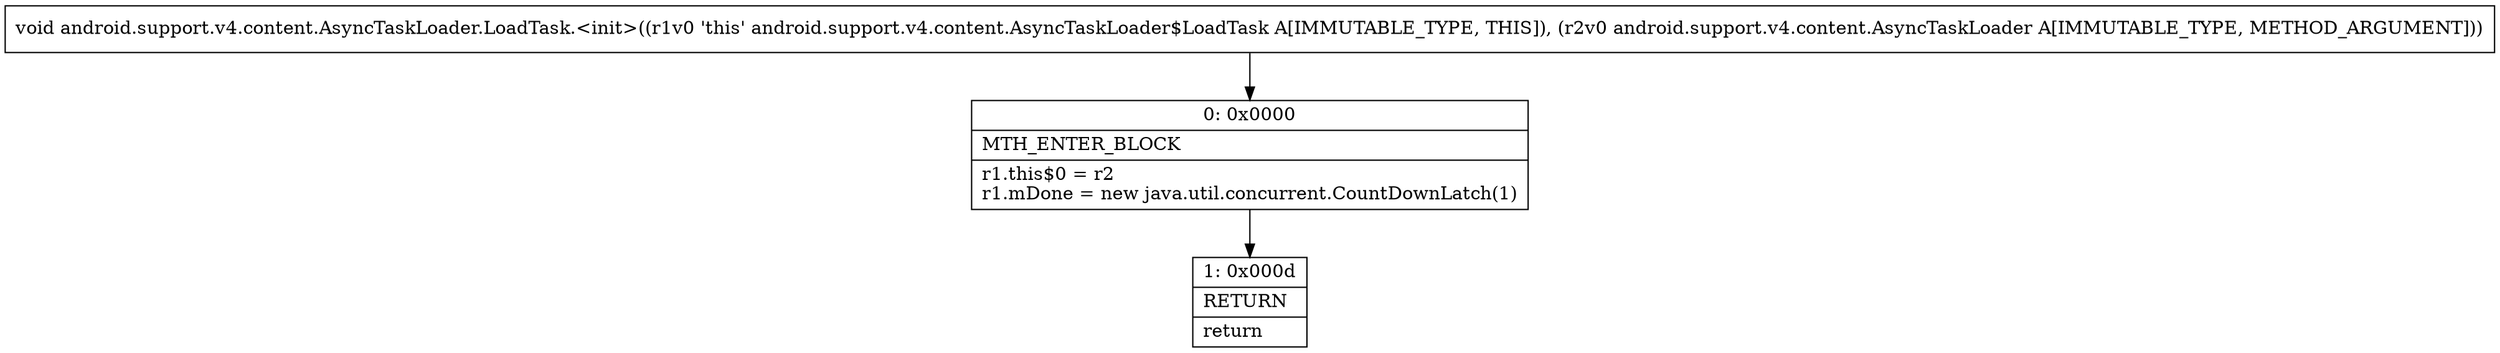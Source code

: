 digraph "CFG forandroid.support.v4.content.AsyncTaskLoader.LoadTask.\<init\>(Landroid\/support\/v4\/content\/AsyncTaskLoader;)V" {
Node_0 [shape=record,label="{0\:\ 0x0000|MTH_ENTER_BLOCK\l|r1.this$0 = r2\lr1.mDone = new java.util.concurrent.CountDownLatch(1)\l}"];
Node_1 [shape=record,label="{1\:\ 0x000d|RETURN\l|return\l}"];
MethodNode[shape=record,label="{void android.support.v4.content.AsyncTaskLoader.LoadTask.\<init\>((r1v0 'this' android.support.v4.content.AsyncTaskLoader$LoadTask A[IMMUTABLE_TYPE, THIS]), (r2v0 android.support.v4.content.AsyncTaskLoader A[IMMUTABLE_TYPE, METHOD_ARGUMENT])) }"];
MethodNode -> Node_0;
Node_0 -> Node_1;
}

